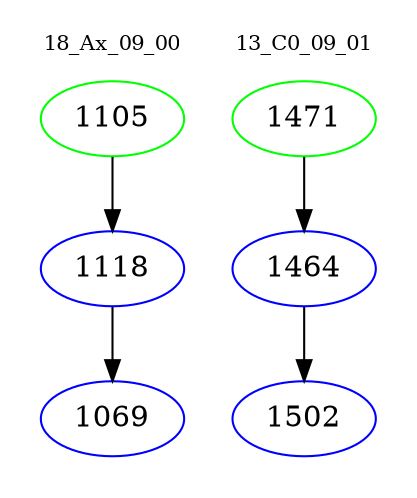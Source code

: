 digraph{
subgraph cluster_0 {
color = white
label = "18_Ax_09_00";
fontsize=10;
T0_1105 [label="1105", color="green"]
T0_1105 -> T0_1118 [color="black"]
T0_1118 [label="1118", color="blue"]
T0_1118 -> T0_1069 [color="black"]
T0_1069 [label="1069", color="blue"]
}
subgraph cluster_1 {
color = white
label = "13_C0_09_01";
fontsize=10;
T1_1471 [label="1471", color="green"]
T1_1471 -> T1_1464 [color="black"]
T1_1464 [label="1464", color="blue"]
T1_1464 -> T1_1502 [color="black"]
T1_1502 [label="1502", color="blue"]
}
}
